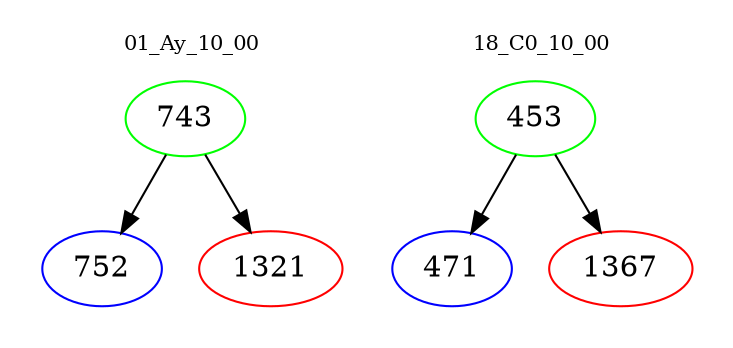 digraph{
subgraph cluster_0 {
color = white
label = "01_Ay_10_00";
fontsize=10;
T0_743 [label="743", color="green"]
T0_743 -> T0_752 [color="black"]
T0_752 [label="752", color="blue"]
T0_743 -> T0_1321 [color="black"]
T0_1321 [label="1321", color="red"]
}
subgraph cluster_1 {
color = white
label = "18_C0_10_00";
fontsize=10;
T1_453 [label="453", color="green"]
T1_453 -> T1_471 [color="black"]
T1_471 [label="471", color="blue"]
T1_453 -> T1_1367 [color="black"]
T1_1367 [label="1367", color="red"]
}
}
